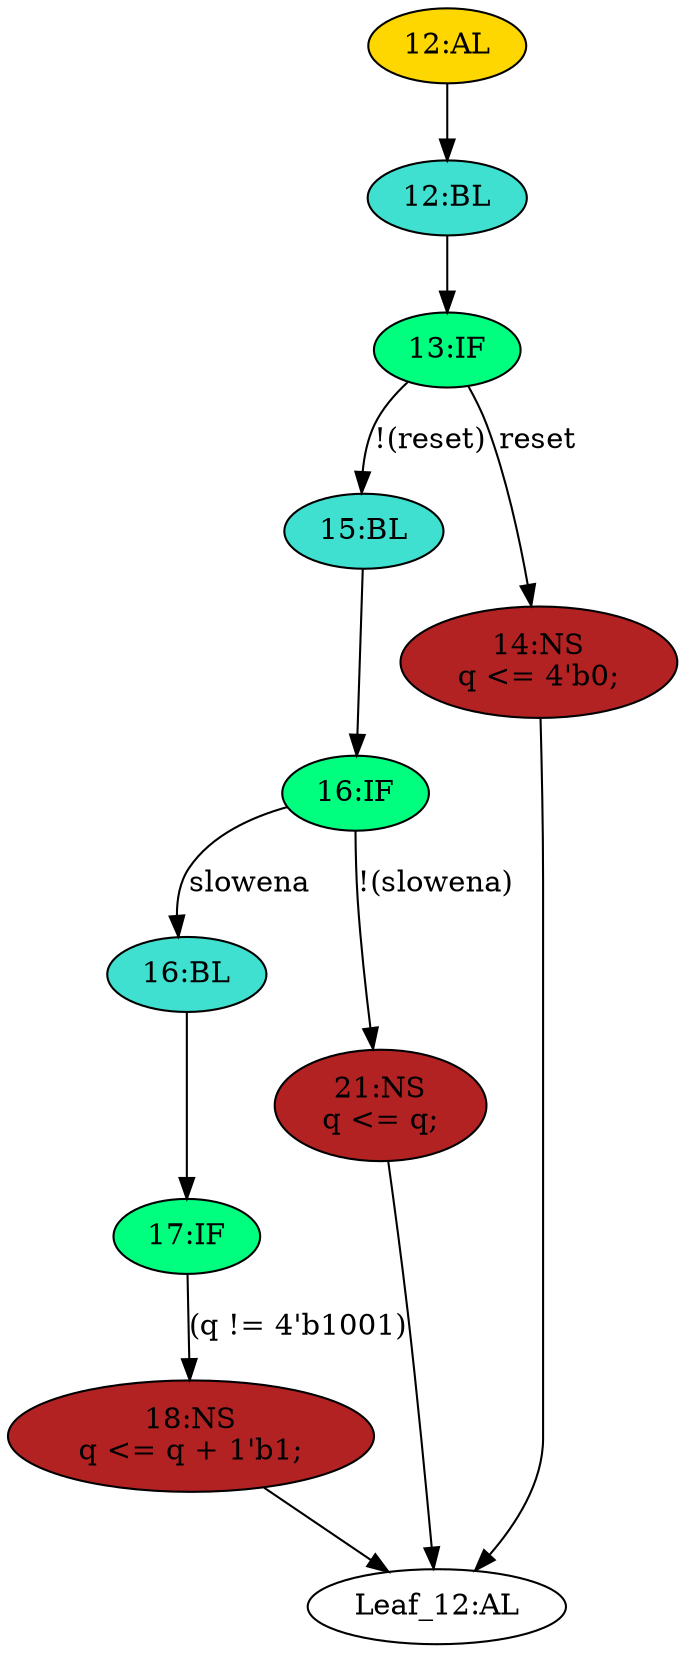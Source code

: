 strict digraph "" {
	node [label="\N"];
	"16:IF"	[ast="<pyverilog.vparser.ast.IfStatement object at 0x7fe483bd7210>",
		fillcolor=springgreen,
		label="16:IF",
		statements="[]",
		style=filled,
		typ=IfStatement];
	"16:BL"	[ast="<pyverilog.vparser.ast.Block object at 0x7fe483bd7510>",
		fillcolor=turquoise,
		label="16:BL",
		statements="[]",
		style=filled,
		typ=Block];
	"16:IF" -> "16:BL"	[cond="['slowena']",
		label=slowena,
		lineno=16];
	"21:NS"	[ast="<pyverilog.vparser.ast.NonblockingSubstitution object at 0x7fe483bd7350>",
		fillcolor=firebrick,
		label="21:NS
q <= q;",
		statements="[<pyverilog.vparser.ast.NonblockingSubstitution object at 0x7fe483bd7350>]",
		style=filled,
		typ=NonblockingSubstitution];
	"16:IF" -> "21:NS"	[cond="['slowena']",
		label="!(slowena)",
		lineno=16];
	"17:IF"	[ast="<pyverilog.vparser.ast.IfStatement object at 0x7fe483bd7550>",
		fillcolor=springgreen,
		label="17:IF",
		statements="[]",
		style=filled,
		typ=IfStatement];
	"18:NS"	[ast="<pyverilog.vparser.ast.NonblockingSubstitution object at 0x7fe483bd7590>",
		fillcolor=firebrick,
		label="18:NS
q <= q + 1'b1;",
		statements="[<pyverilog.vparser.ast.NonblockingSubstitution object at 0x7fe483bd7590>]",
		style=filled,
		typ=NonblockingSubstitution];
	"17:IF" -> "18:NS"	[cond="['q']",
		label="(q != 4'b1001)",
		lineno=17];
	"15:BL"	[ast="<pyverilog.vparser.ast.Block object at 0x7fe483bd7850>",
		fillcolor=turquoise,
		label="15:BL",
		statements="[]",
		style=filled,
		typ=Block];
	"15:BL" -> "16:IF"	[cond="[]",
		lineno=None];
	"Leaf_12:AL"	[def_var="['q']",
		label="Leaf_12:AL"];
	"18:NS" -> "Leaf_12:AL"	[cond="[]",
		lineno=None];
	"12:BL"	[ast="<pyverilog.vparser.ast.Block object at 0x7fe483bd78d0>",
		fillcolor=turquoise,
		label="12:BL",
		statements="[]",
		style=filled,
		typ=Block];
	"13:IF"	[ast="<pyverilog.vparser.ast.IfStatement object at 0x7fe483bd7910>",
		fillcolor=springgreen,
		label="13:IF",
		statements="[]",
		style=filled,
		typ=IfStatement];
	"12:BL" -> "13:IF"	[cond="[]",
		lineno=None];
	"13:IF" -> "15:BL"	[cond="['reset']",
		label="!(reset)",
		lineno=13];
	"14:NS"	[ast="<pyverilog.vparser.ast.NonblockingSubstitution object at 0x7fe483bd7950>",
		fillcolor=firebrick,
		label="14:NS
q <= 4'b0;",
		statements="[<pyverilog.vparser.ast.NonblockingSubstitution object at 0x7fe483bd7950>]",
		style=filled,
		typ=NonblockingSubstitution];
	"13:IF" -> "14:NS"	[cond="['reset']",
		label=reset,
		lineno=13];
	"12:AL"	[ast="<pyverilog.vparser.ast.Always object at 0x7fe483bd7b10>",
		clk_sens=True,
		fillcolor=gold,
		label="12:AL",
		sens="['clk']",
		statements="[]",
		style=filled,
		typ=Always,
		use_var="['reset', 'q', 'slowena']"];
	"12:AL" -> "12:BL"	[cond="[]",
		lineno=None];
	"14:NS" -> "Leaf_12:AL"	[cond="[]",
		lineno=None];
	"16:BL" -> "17:IF"	[cond="[]",
		lineno=None];
	"21:NS" -> "Leaf_12:AL"	[cond="[]",
		lineno=None];
}
